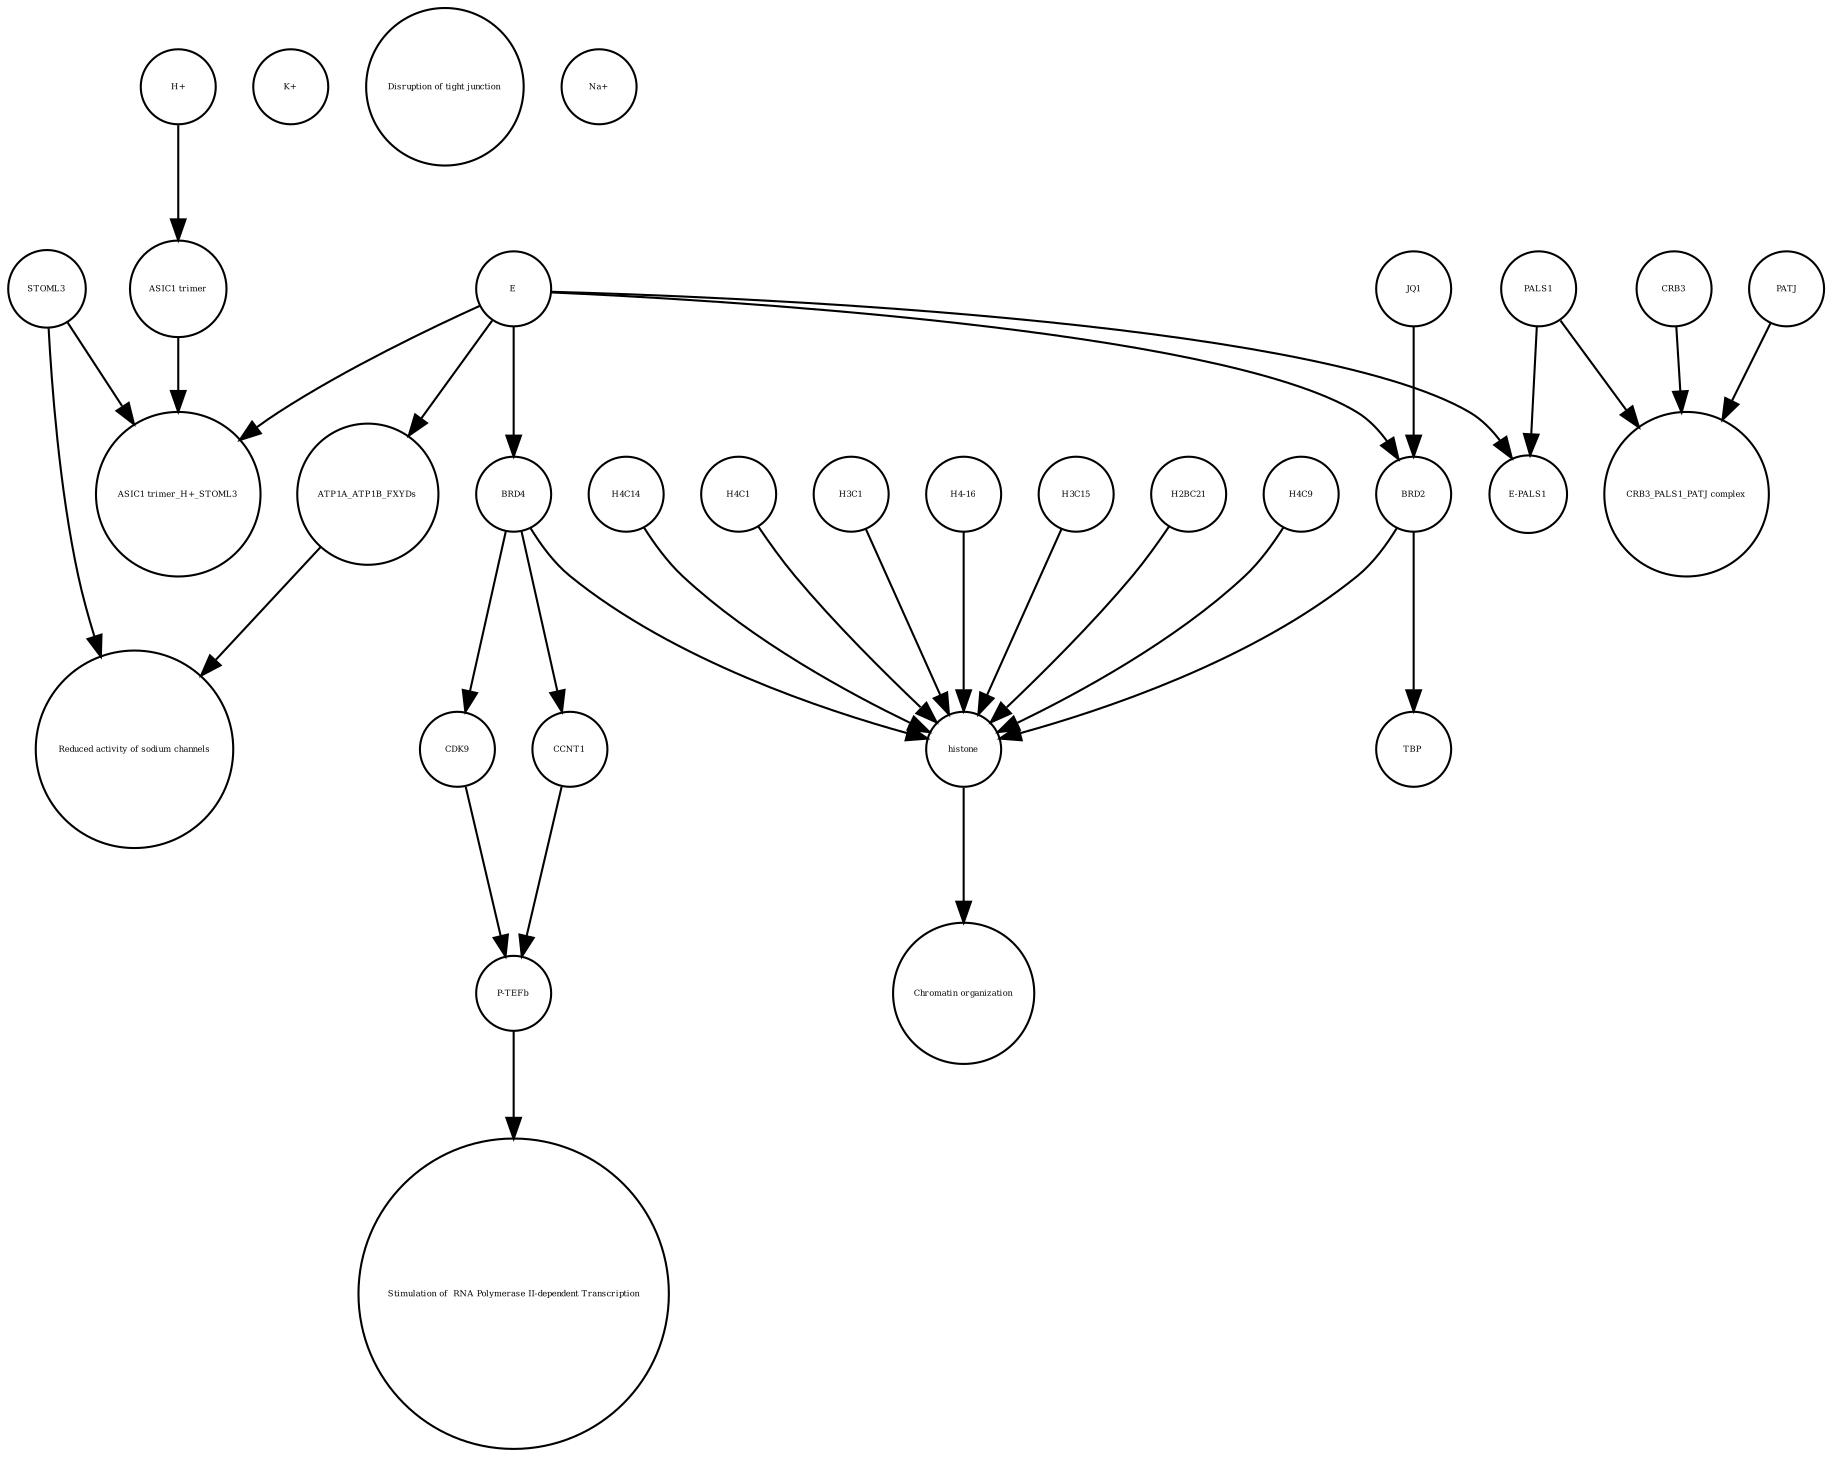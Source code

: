 strict digraph  {
"ASIC1 trimer_H+_STOML3" [annotation="", bipartite=0, cls=complex, fontsize=4, label="ASIC1 trimer_H+_STOML3", shape=circle];
"ASIC1 trimer" [annotation="", bipartite=0, cls=macromolecule, fontsize=4, label="ASIC1 trimer", shape=circle];
"K+" [annotation="", bipartite=0, cls="simple chemical", fontsize=4, label="K+", shape=circle];
BRD4 [annotation="", bipartite=0, cls=macromolecule, fontsize=4, label=BRD4, shape=circle];
PALS1 [annotation="", bipartite=0, cls=macromolecule, fontsize=4, label=PALS1, shape=circle];
CDK9 [annotation="", bipartite=0, cls=macromolecule, fontsize=4, label=CDK9, shape=circle];
H4C14 [annotation="", bipartite=0, cls=macromolecule, fontsize=4, label=H4C14, shape=circle];
histone [annotation="", bipartite=0, cls=complex, fontsize=4, label=histone, shape=circle];
"E-PALS1" [annotation="", bipartite=0, cls=complex, fontsize=4, label="E-PALS1", shape=circle];
TBP [annotation="", bipartite=0, cls=macromolecule, fontsize=4, label=TBP, shape=circle];
BRD2 [annotation="", bipartite=0, cls=macromolecule, fontsize=4, label=BRD2, shape=circle];
H4C1 [annotation="", bipartite=0, cls=macromolecule, fontsize=4, label=H4C1, shape=circle];
"CRB3_PALS1_PATJ complex" [annotation="", bipartite=0, cls=complex, fontsize=4, label="CRB3_PALS1_PATJ complex", shape=circle];
PATJ [annotation="", bipartite=0, cls=macromolecule, fontsize=4, label=PATJ, shape=circle];
CCNT1 [annotation="", bipartite=0, cls=macromolecule, fontsize=4, label=CCNT1, shape=circle];
H3C1 [annotation="", bipartite=0, cls=macromolecule, fontsize=4, label=H3C1, shape=circle];
STOML3 [annotation="", bipartite=0, cls=macromolecule, fontsize=4, label=STOML3, shape=circle];
" Stimulation of  RNA Polymerase II-dependent Transcription " [annotation="", bipartite=0, cls=phenotype, fontsize=4, label=" Stimulation of  RNA Polymerase II-dependent Transcription ", shape=circle];
"H4-16" [annotation="", bipartite=0, cls=macromolecule, fontsize=4, label="H4-16", shape=circle];
H3C15 [annotation="", bipartite=0, cls=macromolecule, fontsize=4, label=H3C15, shape=circle];
H2BC21 [annotation="", bipartite=0, cls=macromolecule, fontsize=4, label=H2BC21, shape=circle];
"Disruption of tight junction" [annotation="", bipartite=0, cls=phenotype, fontsize=4, label="Disruption of tight junction", shape=circle];
CRB3 [annotation="", bipartite=0, cls=macromolecule, fontsize=4, label=CRB3, shape=circle];
JQ1 [annotation="", bipartite=0, cls=macromolecule, fontsize=4, label=JQ1, shape=circle];
"Na+" [annotation="", bipartite=0, cls="simple chemical", fontsize=4, label="Na+", shape=circle];
"H+" [annotation="", bipartite=0, cls="simple chemical", fontsize=4, label="H+", shape=circle];
"Chromatin organization" [annotation="", bipartite=0, cls=phenotype, fontsize=4, label="Chromatin organization", shape=circle];
E [annotation=urn_miriam_ncbiprotein_BCD58755, bipartite=0, cls=macromolecule, fontsize=4, label=E, shape=circle];
ATP1A_ATP1B_FXYDs [annotation="", bipartite=0, cls=complex, fontsize=4, label=ATP1A_ATP1B_FXYDs, shape=circle];
"Reduced activity of sodium channels" [annotation="", bipartite=0, cls=phenotype, fontsize=4, label="Reduced activity of sodium channels", shape=circle];
"P-TEFb" [annotation="", bipartite=0, cls=complex, fontsize=4, label="P-TEFb", shape=circle];
H4C9 [annotation="", bipartite=0, cls=macromolecule, fontsize=4, label=H4C9, shape=circle];
"ASIC1 trimer" -> "ASIC1 trimer_H+_STOML3"  [annotation="", interaction_type=production];
BRD4 -> histone  [annotation="urn_miriam_doi_10.1038%2Fnsmb.3228.|urn_miriam_doi_10.1016%2Fj.molcel.2008.01.018", interaction_type=catalysis];
BRD4 -> CCNT1  [annotation="urn_miriam_doi_10.1016%2Fj.molcel.2005.06.027", interaction_type=catalysis];
BRD4 -> CDK9  [annotation="urn_miriam_doi_10.18632%2Foncotarget.18583|urn_miriam_doi_10.1016%2Fj.molcel.2005.06.027", interaction_type=catalysis];
PALS1 -> "E-PALS1"  [annotation="", interaction_type=production];
PALS1 -> "CRB3_PALS1_PATJ complex"  [annotation="", interaction_type=production];
CDK9 -> "P-TEFb"  [annotation="", interaction_type=production];
H4C14 -> histone  [annotation="", interaction_type=production];
histone -> "Chromatin organization"  [annotation="", interaction_type=production];
BRD2 -> TBP  [annotation="urn_miriam_doi_10.1007%2Fs11010-006-9223-6", interaction_type=catalysis];
BRD2 -> histone  [annotation="urn_miriam_doi_10.1038%2Fnsmb.3228.|urn_miriam_doi_10.1016%2Fj.molcel.2008.01.018", interaction_type=catalysis];
H4C1 -> histone  [annotation="", interaction_type=production];
PATJ -> "CRB3_PALS1_PATJ complex"  [annotation="", interaction_type=production];
CCNT1 -> "P-TEFb"  [annotation="", interaction_type=production];
H3C1 -> histone  [annotation="", interaction_type=production];
STOML3 -> "Reduced activity of sodium channels"  [annotation="", interaction_type=production];
STOML3 -> "ASIC1 trimer_H+_STOML3"  [annotation="", interaction_type=production];
"H4-16" -> histone  [annotation="", interaction_type=production];
H3C15 -> histone  [annotation="", interaction_type=production];
H2BC21 -> histone  [annotation="", interaction_type=production];
CRB3 -> "CRB3_PALS1_PATJ complex"  [annotation="", interaction_type=production];
JQ1 -> BRD2  [annotation="urn_miriam_doi_10.1038%2Fs41586-020-2286-9|urn_miriam_doi_10.1080%2F15592294.2018.1469891", interaction_type=inhibition];
"H+" -> "ASIC1 trimer"  [annotation="", interaction_type=production];
E -> "ASIC1 trimer_H+_STOML3"  [annotation="urn_miriam_doi_10.1016%2Fj.virol.2011.03.029", interaction_type=inhibition];
E -> BRD4  [annotation="urn_miriam_doi_10.1038%2Fs41586-020-2286-9", interaction_type=inhibition];
E -> ATP1A_ATP1B_FXYDs  [annotation="urn_miriam_doi_10.1016%2Fj.virol.2011.03.029", interaction_type=inhibition];
E -> BRD2  [annotation="urn_miriam_doi_10.1038%2Fs41586-020-2286-9|urn_miriam_doi_10.1080%2F15592294.2018.1469891", interaction_type=inhibition];
E -> "E-PALS1"  [annotation="", interaction_type=production];
ATP1A_ATP1B_FXYDs -> "Reduced activity of sodium channels"  [annotation="", interaction_type=production];
"P-TEFb" -> " Stimulation of  RNA Polymerase II-dependent Transcription "  [annotation="", interaction_type=production];
H4C9 -> histone  [annotation="", interaction_type=production];
}
